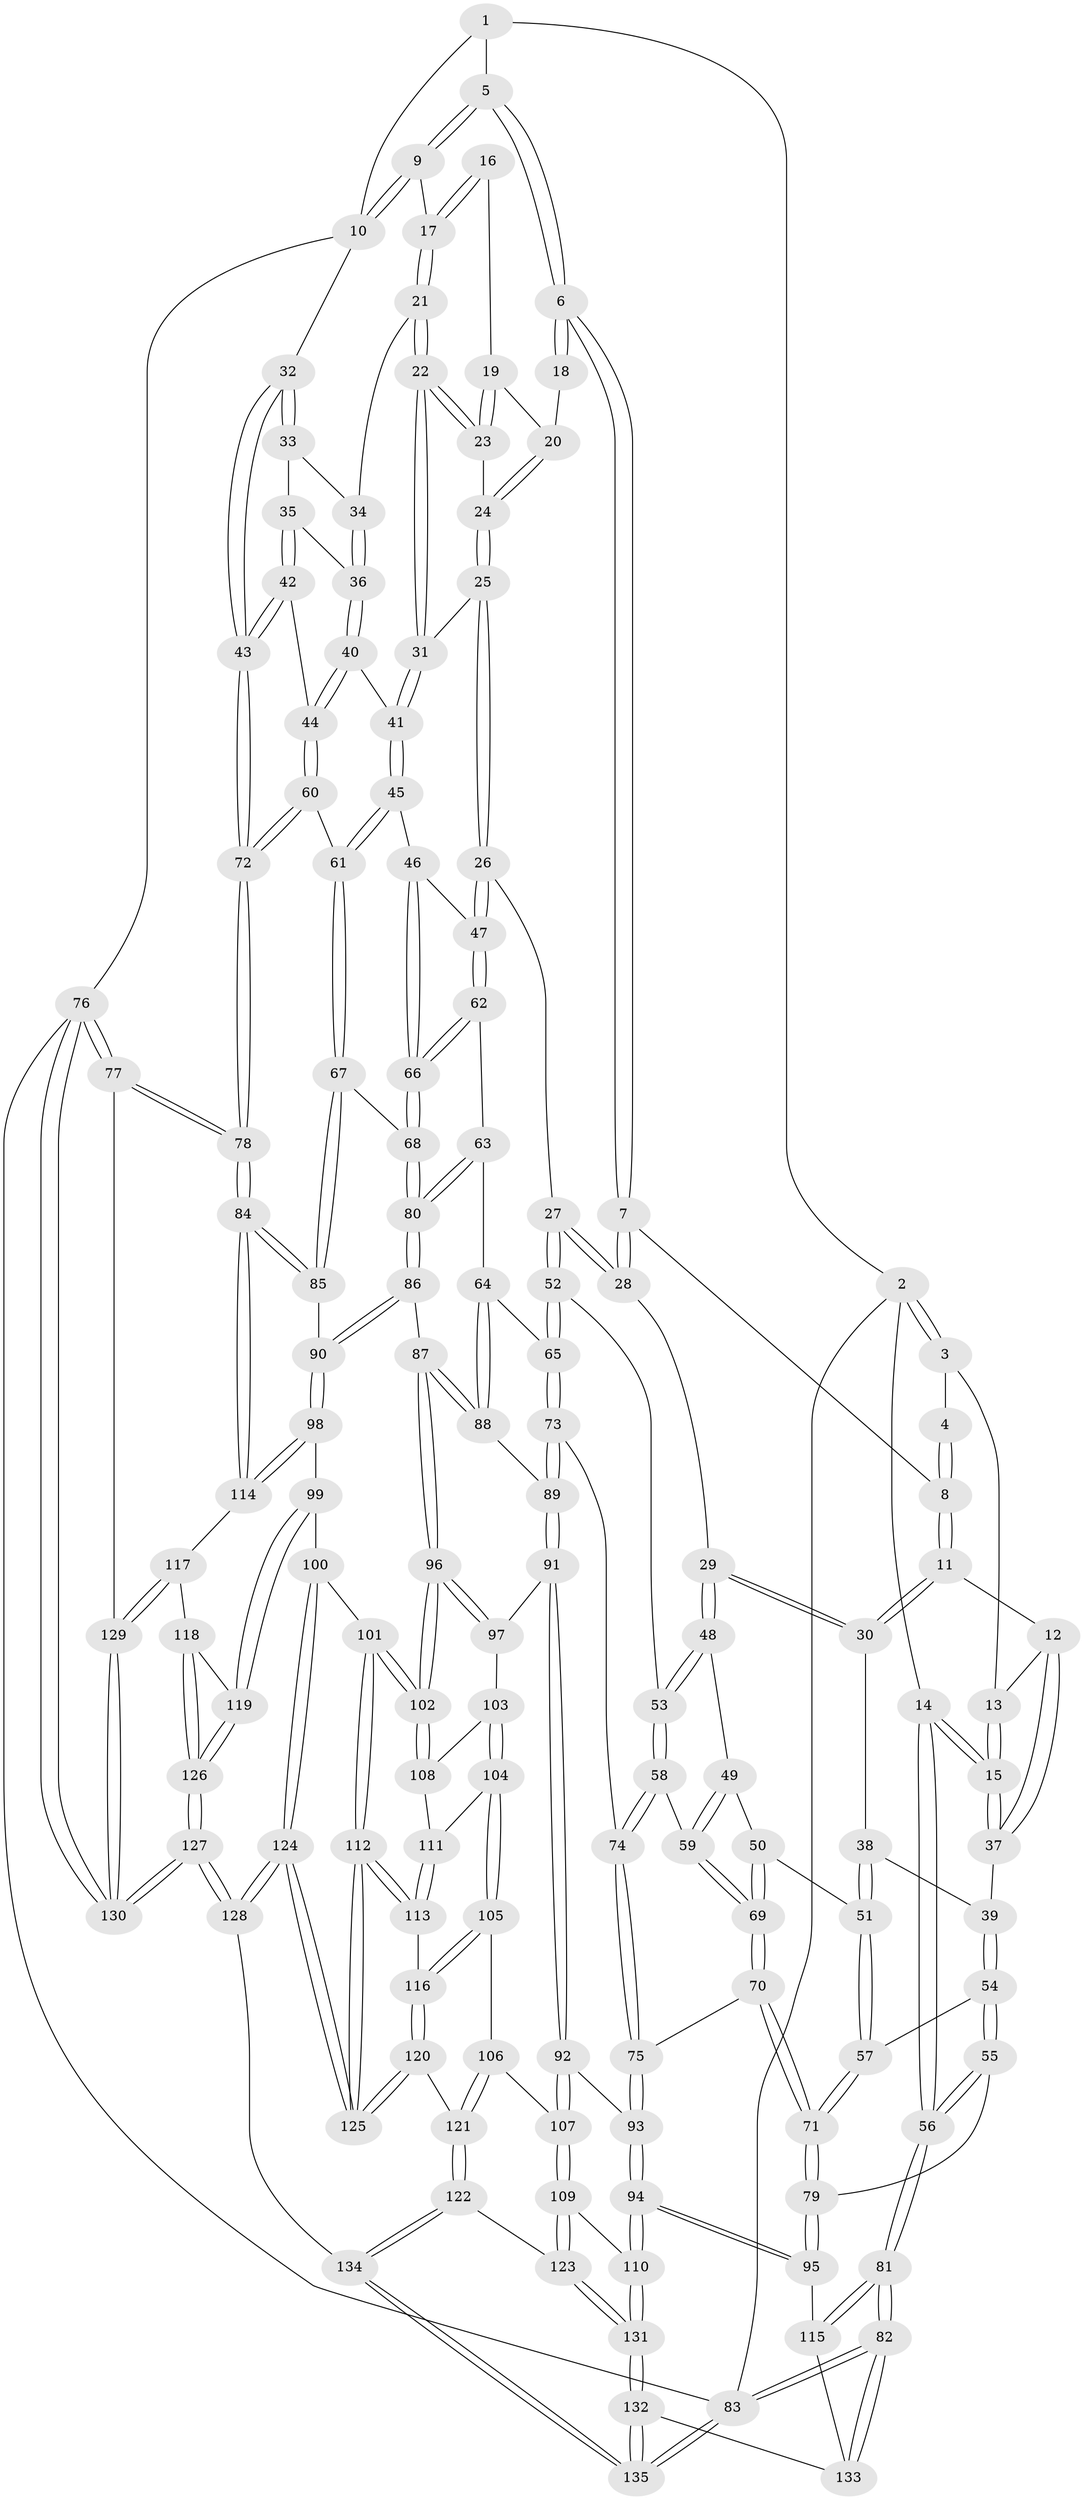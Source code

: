 // coarse degree distribution, {12: 0.014925373134328358, 3: 0.1044776119402985, 4: 0.373134328358209, 2: 0.014925373134328358, 5: 0.26865671641791045, 6: 0.1791044776119403, 7: 0.04477611940298507}
// Generated by graph-tools (version 1.1) at 2025/21/03/04/25 18:21:38]
// undirected, 135 vertices, 334 edges
graph export_dot {
graph [start="1"]
  node [color=gray90,style=filled];
  1 [pos="+0.22700315570721305+0"];
  2 [pos="+0+0"];
  3 [pos="+0.10675769140835124+0.07671123276589538"];
  4 [pos="+0.15346645570631898+0.0136035663436006"];
  5 [pos="+0.4723333064878379+0"];
  6 [pos="+0.46760159706385884+0.0707215245774935"];
  7 [pos="+0.45570412608107413+0.09260147689727748"];
  8 [pos="+0.30554065902670496+0.15902334552557193"];
  9 [pos="+1+0"];
  10 [pos="+1+0"];
  11 [pos="+0.22480858881384952+0.23451059143800837"];
  12 [pos="+0.16526691953506795+0.23406330571139367"];
  13 [pos="+0.10638583371239813+0.09155892976778103"];
  14 [pos="+0+0.2915931217138112"];
  15 [pos="+0+0.2878226786792126"];
  16 [pos="+0.9778973081341125+0"];
  17 [pos="+1+0"];
  18 [pos="+0.6354456406196722+0.14835450553636206"];
  19 [pos="+0.7938021028686368+0.17723132496210667"];
  20 [pos="+0.6569191952028305+0.17500464511773245"];
  21 [pos="+0.8484311325634497+0.3061590301097122"];
  22 [pos="+0.829581512356474+0.31451865827654263"];
  23 [pos="+0.7927677640070376+0.24112355428521637"];
  24 [pos="+0.6718317645699485+0.2534026584533629"];
  25 [pos="+0.6503333610439174+0.3407435039357695"];
  26 [pos="+0.5859074547789942+0.3887190701709832"];
  27 [pos="+0.577434991973686+0.3886950815922087"];
  28 [pos="+0.47263162574961387+0.23878896055467722"];
  29 [pos="+0.3253044194772799+0.37706966894675736"];
  30 [pos="+0.29838297212880743+0.36367394607893594"];
  31 [pos="+0.8121318075193761+0.35089861934252475"];
  32 [pos="+1+0.08303043460923532"];
  33 [pos="+0.947605654685159+0.3033722187772126"];
  34 [pos="+0.9157527466180163+0.30756941813260746"];
  35 [pos="+0.9516761425025334+0.37664835214085157"];
  36 [pos="+0.9291447931943484+0.39365586508638795"];
  37 [pos="+0.06493389342250647+0.3063797121324516"];
  38 [pos="+0.2568711572399459+0.3892156692891822"];
  39 [pos="+0.12282178433979656+0.4155657040016545"];
  40 [pos="+0.8856922532103245+0.44610183334139913"];
  41 [pos="+0.8259529961378171+0.3977624890902435"];
  42 [pos="+1+0.3860685443998776"];
  43 [pos="+1+0.3036808662905445"];
  44 [pos="+0.9045533576132158+0.4775853385739468"];
  45 [pos="+0.749375545517347+0.4750336912144635"];
  46 [pos="+0.7187376802984119+0.48568948453671323"];
  47 [pos="+0.6347921944571481+0.44192129759860016"];
  48 [pos="+0.32816355428193783+0.38224422636815236"];
  49 [pos="+0.2751978733741354+0.48241580943079165"];
  50 [pos="+0.2169505803708054+0.5070463853870059"];
  51 [pos="+0.2102564190422832+0.5046177721810816"];
  52 [pos="+0.5171063884282073+0.44720371253648533"];
  53 [pos="+0.41952504567424465+0.47432554985061876"];
  54 [pos="+0.12412626434006001+0.5043573494389642"];
  55 [pos="+0+0.592844615517992"];
  56 [pos="+0+0.5935221287686783"];
  57 [pos="+0.12900716442081703+0.5079565669752003"];
  58 [pos="+0.4108147653671982+0.4943606239644557"];
  59 [pos="+0.3274328150035361+0.5352582919224338"];
  60 [pos="+0.9101881773018664+0.49748488342862507"];
  61 [pos="+0.8412982084392562+0.5614009294379997"];
  62 [pos="+0.6343048994388638+0.5515911569796115"];
  63 [pos="+0.6109318470130228+0.5776423777789939"];
  64 [pos="+0.5591207125685063+0.5848955636041072"];
  65 [pos="+0.5533274896833907+0.5828358884910527"];
  66 [pos="+0.7206281130766904+0.5764171621456449"];
  67 [pos="+0.8176823270566974+0.6101027519608"];
  68 [pos="+0.7264730368293629+0.5900818292199317"];
  69 [pos="+0.28360552217071755+0.5831368092393304"];
  70 [pos="+0.27777355024583417+0.6413735425411073"];
  71 [pos="+0.17528459234310298+0.668006562858409"];
  72 [pos="+1+0.6659156754303835"];
  73 [pos="+0.4711501429207554+0.6520562144556932"];
  74 [pos="+0.4223004635407525+0.5835061709060491"];
  75 [pos="+0.2922895953450677+0.6503850210846992"];
  76 [pos="+1+1"];
  77 [pos="+1+0.7054434428897978"];
  78 [pos="+1+0.6897567717383929"];
  79 [pos="+0.14960386858274574+0.7015408760933236"];
  80 [pos="+0.6758011317390238+0.6485395028491197"];
  81 [pos="+0+0.6965487585169226"];
  82 [pos="+0+1"];
  83 [pos="+0+1"];
  84 [pos="+1+0.7211224604204521"];
  85 [pos="+0.8199122874203343+0.6160093967491872"];
  86 [pos="+0.6695451508510242+0.6694476388418008"];
  87 [pos="+0.6337203383896282+0.6952412711807082"];
  88 [pos="+0.5967349049695875+0.6550418726424388"];
  89 [pos="+0.47023399837716706+0.6688084190576835"];
  90 [pos="+0.7841311561505284+0.7374564308684178"];
  91 [pos="+0.46938819290732975+0.6741866930523615"];
  92 [pos="+0.3645552233548271+0.7296634036601195"];
  93 [pos="+0.33752956026605224+0.7095114000604259"];
  94 [pos="+0.17402443874117954+0.8200062518545296"];
  95 [pos="+0.1501218079668207+0.7901764404667857"];
  96 [pos="+0.6210855572089041+0.7194988021424474"];
  97 [pos="+0.48775923505168683+0.6956573633692907"];
  98 [pos="+0.7890084797519858+0.7556321351591513"];
  99 [pos="+0.7801491171532817+0.7753381668942618"];
  100 [pos="+0.6979901425332339+0.8105721650019758"];
  101 [pos="+0.629122357987745+0.7676878307730167"];
  102 [pos="+0.6227994507731951+0.7494645321216624"];
  103 [pos="+0.4955121033469565+0.7393612503188189"];
  104 [pos="+0.43075358918768375+0.8000028577931309"];
  105 [pos="+0.41486956199294117+0.8108958894672521"];
  106 [pos="+0.3814725981148716+0.8002109911031365"];
  107 [pos="+0.3677131365907039+0.7911158255465388"];
  108 [pos="+0.512772977097443+0.7770654551025616"];
  109 [pos="+0.36262507409131334+0.7956103314284979"];
  110 [pos="+0.18013677012300003+0.8316256071560386"];
  111 [pos="+0.512742082237561+0.7780101319652087"];
  112 [pos="+0.5641035975377945+0.857341995585703"];
  113 [pos="+0.5152148991882298+0.802957866824081"];
  114 [pos="+0.9778781538197806+0.751292795503213"];
  115 [pos="+0.07154937712814827+0.8072498219824378"];
  116 [pos="+0.4492028400025289+0.8365601494044124"];
  117 [pos="+0.9148551071881796+0.8389511850130961"];
  118 [pos="+0.9103747008896526+0.842689569519322"];
  119 [pos="+0.8008073741299997+0.8243145200188161"];
  120 [pos="+0.47428506056866837+0.9159456928513368"];
  121 [pos="+0.4034378236967735+0.9126544352559698"];
  122 [pos="+0.3547202217006105+0.9345048400237294"];
  123 [pos="+0.30958231947201925+0.9308797402677987"];
  124 [pos="+0.6446514073482643+1"];
  125 [pos="+0.5659341794900813+0.9825253005292518"];
  126 [pos="+0.8118071705554812+1"];
  127 [pos="+0.769583909613971+1"];
  128 [pos="+0.6706321073324557+1"];
  129 [pos="+0.954216455912482+0.9056597764661743"];
  130 [pos="+0.8230195985499479+1"];
  131 [pos="+0.20472157204585362+0.9782650540464045"];
  132 [pos="+0.20414731887983714+0.9797781159771272"];
  133 [pos="+0.020013993859229737+0.8919976333510174"];
  134 [pos="+0.5988590482395423+1"];
  135 [pos="+0.1357075169597082+1"];
  1 -- 2;
  1 -- 5;
  1 -- 10;
  2 -- 3;
  2 -- 3;
  2 -- 14;
  2 -- 83;
  3 -- 4;
  3 -- 13;
  4 -- 8;
  4 -- 8;
  5 -- 6;
  5 -- 6;
  5 -- 9;
  5 -- 9;
  6 -- 7;
  6 -- 7;
  6 -- 18;
  6 -- 18;
  7 -- 8;
  7 -- 28;
  7 -- 28;
  8 -- 11;
  8 -- 11;
  9 -- 10;
  9 -- 10;
  9 -- 17;
  10 -- 32;
  10 -- 76;
  11 -- 12;
  11 -- 30;
  11 -- 30;
  12 -- 13;
  12 -- 37;
  12 -- 37;
  13 -- 15;
  13 -- 15;
  14 -- 15;
  14 -- 15;
  14 -- 56;
  14 -- 56;
  15 -- 37;
  15 -- 37;
  16 -- 17;
  16 -- 17;
  16 -- 19;
  17 -- 21;
  17 -- 21;
  18 -- 20;
  19 -- 20;
  19 -- 23;
  19 -- 23;
  20 -- 24;
  20 -- 24;
  21 -- 22;
  21 -- 22;
  21 -- 34;
  22 -- 23;
  22 -- 23;
  22 -- 31;
  22 -- 31;
  23 -- 24;
  24 -- 25;
  24 -- 25;
  25 -- 26;
  25 -- 26;
  25 -- 31;
  26 -- 27;
  26 -- 47;
  26 -- 47;
  27 -- 28;
  27 -- 28;
  27 -- 52;
  27 -- 52;
  28 -- 29;
  29 -- 30;
  29 -- 30;
  29 -- 48;
  29 -- 48;
  30 -- 38;
  31 -- 41;
  31 -- 41;
  32 -- 33;
  32 -- 33;
  32 -- 43;
  32 -- 43;
  33 -- 34;
  33 -- 35;
  34 -- 36;
  34 -- 36;
  35 -- 36;
  35 -- 42;
  35 -- 42;
  36 -- 40;
  36 -- 40;
  37 -- 39;
  38 -- 39;
  38 -- 51;
  38 -- 51;
  39 -- 54;
  39 -- 54;
  40 -- 41;
  40 -- 44;
  40 -- 44;
  41 -- 45;
  41 -- 45;
  42 -- 43;
  42 -- 43;
  42 -- 44;
  43 -- 72;
  43 -- 72;
  44 -- 60;
  44 -- 60;
  45 -- 46;
  45 -- 61;
  45 -- 61;
  46 -- 47;
  46 -- 66;
  46 -- 66;
  47 -- 62;
  47 -- 62;
  48 -- 49;
  48 -- 53;
  48 -- 53;
  49 -- 50;
  49 -- 59;
  49 -- 59;
  50 -- 51;
  50 -- 69;
  50 -- 69;
  51 -- 57;
  51 -- 57;
  52 -- 53;
  52 -- 65;
  52 -- 65;
  53 -- 58;
  53 -- 58;
  54 -- 55;
  54 -- 55;
  54 -- 57;
  55 -- 56;
  55 -- 56;
  55 -- 79;
  56 -- 81;
  56 -- 81;
  57 -- 71;
  57 -- 71;
  58 -- 59;
  58 -- 74;
  58 -- 74;
  59 -- 69;
  59 -- 69;
  60 -- 61;
  60 -- 72;
  60 -- 72;
  61 -- 67;
  61 -- 67;
  62 -- 63;
  62 -- 66;
  62 -- 66;
  63 -- 64;
  63 -- 80;
  63 -- 80;
  64 -- 65;
  64 -- 88;
  64 -- 88;
  65 -- 73;
  65 -- 73;
  66 -- 68;
  66 -- 68;
  67 -- 68;
  67 -- 85;
  67 -- 85;
  68 -- 80;
  68 -- 80;
  69 -- 70;
  69 -- 70;
  70 -- 71;
  70 -- 71;
  70 -- 75;
  71 -- 79;
  71 -- 79;
  72 -- 78;
  72 -- 78;
  73 -- 74;
  73 -- 89;
  73 -- 89;
  74 -- 75;
  74 -- 75;
  75 -- 93;
  75 -- 93;
  76 -- 77;
  76 -- 77;
  76 -- 130;
  76 -- 130;
  76 -- 83;
  77 -- 78;
  77 -- 78;
  77 -- 129;
  78 -- 84;
  78 -- 84;
  79 -- 95;
  79 -- 95;
  80 -- 86;
  80 -- 86;
  81 -- 82;
  81 -- 82;
  81 -- 115;
  81 -- 115;
  82 -- 83;
  82 -- 83;
  82 -- 133;
  82 -- 133;
  83 -- 135;
  83 -- 135;
  84 -- 85;
  84 -- 85;
  84 -- 114;
  84 -- 114;
  85 -- 90;
  86 -- 87;
  86 -- 90;
  86 -- 90;
  87 -- 88;
  87 -- 88;
  87 -- 96;
  87 -- 96;
  88 -- 89;
  89 -- 91;
  89 -- 91;
  90 -- 98;
  90 -- 98;
  91 -- 92;
  91 -- 92;
  91 -- 97;
  92 -- 93;
  92 -- 107;
  92 -- 107;
  93 -- 94;
  93 -- 94;
  94 -- 95;
  94 -- 95;
  94 -- 110;
  94 -- 110;
  95 -- 115;
  96 -- 97;
  96 -- 97;
  96 -- 102;
  96 -- 102;
  97 -- 103;
  98 -- 99;
  98 -- 114;
  98 -- 114;
  99 -- 100;
  99 -- 119;
  99 -- 119;
  100 -- 101;
  100 -- 124;
  100 -- 124;
  101 -- 102;
  101 -- 102;
  101 -- 112;
  101 -- 112;
  102 -- 108;
  102 -- 108;
  103 -- 104;
  103 -- 104;
  103 -- 108;
  104 -- 105;
  104 -- 105;
  104 -- 111;
  105 -- 106;
  105 -- 116;
  105 -- 116;
  106 -- 107;
  106 -- 121;
  106 -- 121;
  107 -- 109;
  107 -- 109;
  108 -- 111;
  109 -- 110;
  109 -- 123;
  109 -- 123;
  110 -- 131;
  110 -- 131;
  111 -- 113;
  111 -- 113;
  112 -- 113;
  112 -- 113;
  112 -- 125;
  112 -- 125;
  113 -- 116;
  114 -- 117;
  115 -- 133;
  116 -- 120;
  116 -- 120;
  117 -- 118;
  117 -- 129;
  117 -- 129;
  118 -- 119;
  118 -- 126;
  118 -- 126;
  119 -- 126;
  119 -- 126;
  120 -- 121;
  120 -- 125;
  120 -- 125;
  121 -- 122;
  121 -- 122;
  122 -- 123;
  122 -- 134;
  122 -- 134;
  123 -- 131;
  123 -- 131;
  124 -- 125;
  124 -- 125;
  124 -- 128;
  124 -- 128;
  126 -- 127;
  126 -- 127;
  127 -- 128;
  127 -- 128;
  127 -- 130;
  127 -- 130;
  128 -- 134;
  129 -- 130;
  129 -- 130;
  131 -- 132;
  131 -- 132;
  132 -- 133;
  132 -- 135;
  132 -- 135;
  134 -- 135;
  134 -- 135;
}
